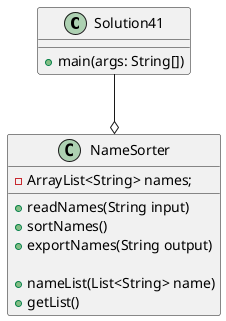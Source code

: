 @startuml

Class Solution41{
    +main(args: String[])
    'NameSorter sort = new NameSorter()
    'sort.readNames("input.txt")
    'sort.sortNames()
    'sort.exportNames("output.txt")
}

Class NameSorter{
    -ArrayList<String> names;
    'read names into an array list
    +readNames(String input)
    'take in the array list to sort
    'return sorted names
    +sortNames()
    'export all sorted names to an output file
    +exportNames(String output)

    'for testing purposes; changing arraylist names
    +nameList(List<String> name)
    'for testing purposes; returning the arrayList names
    +getList()
}

Solution41 --o NameSorter
@enduml